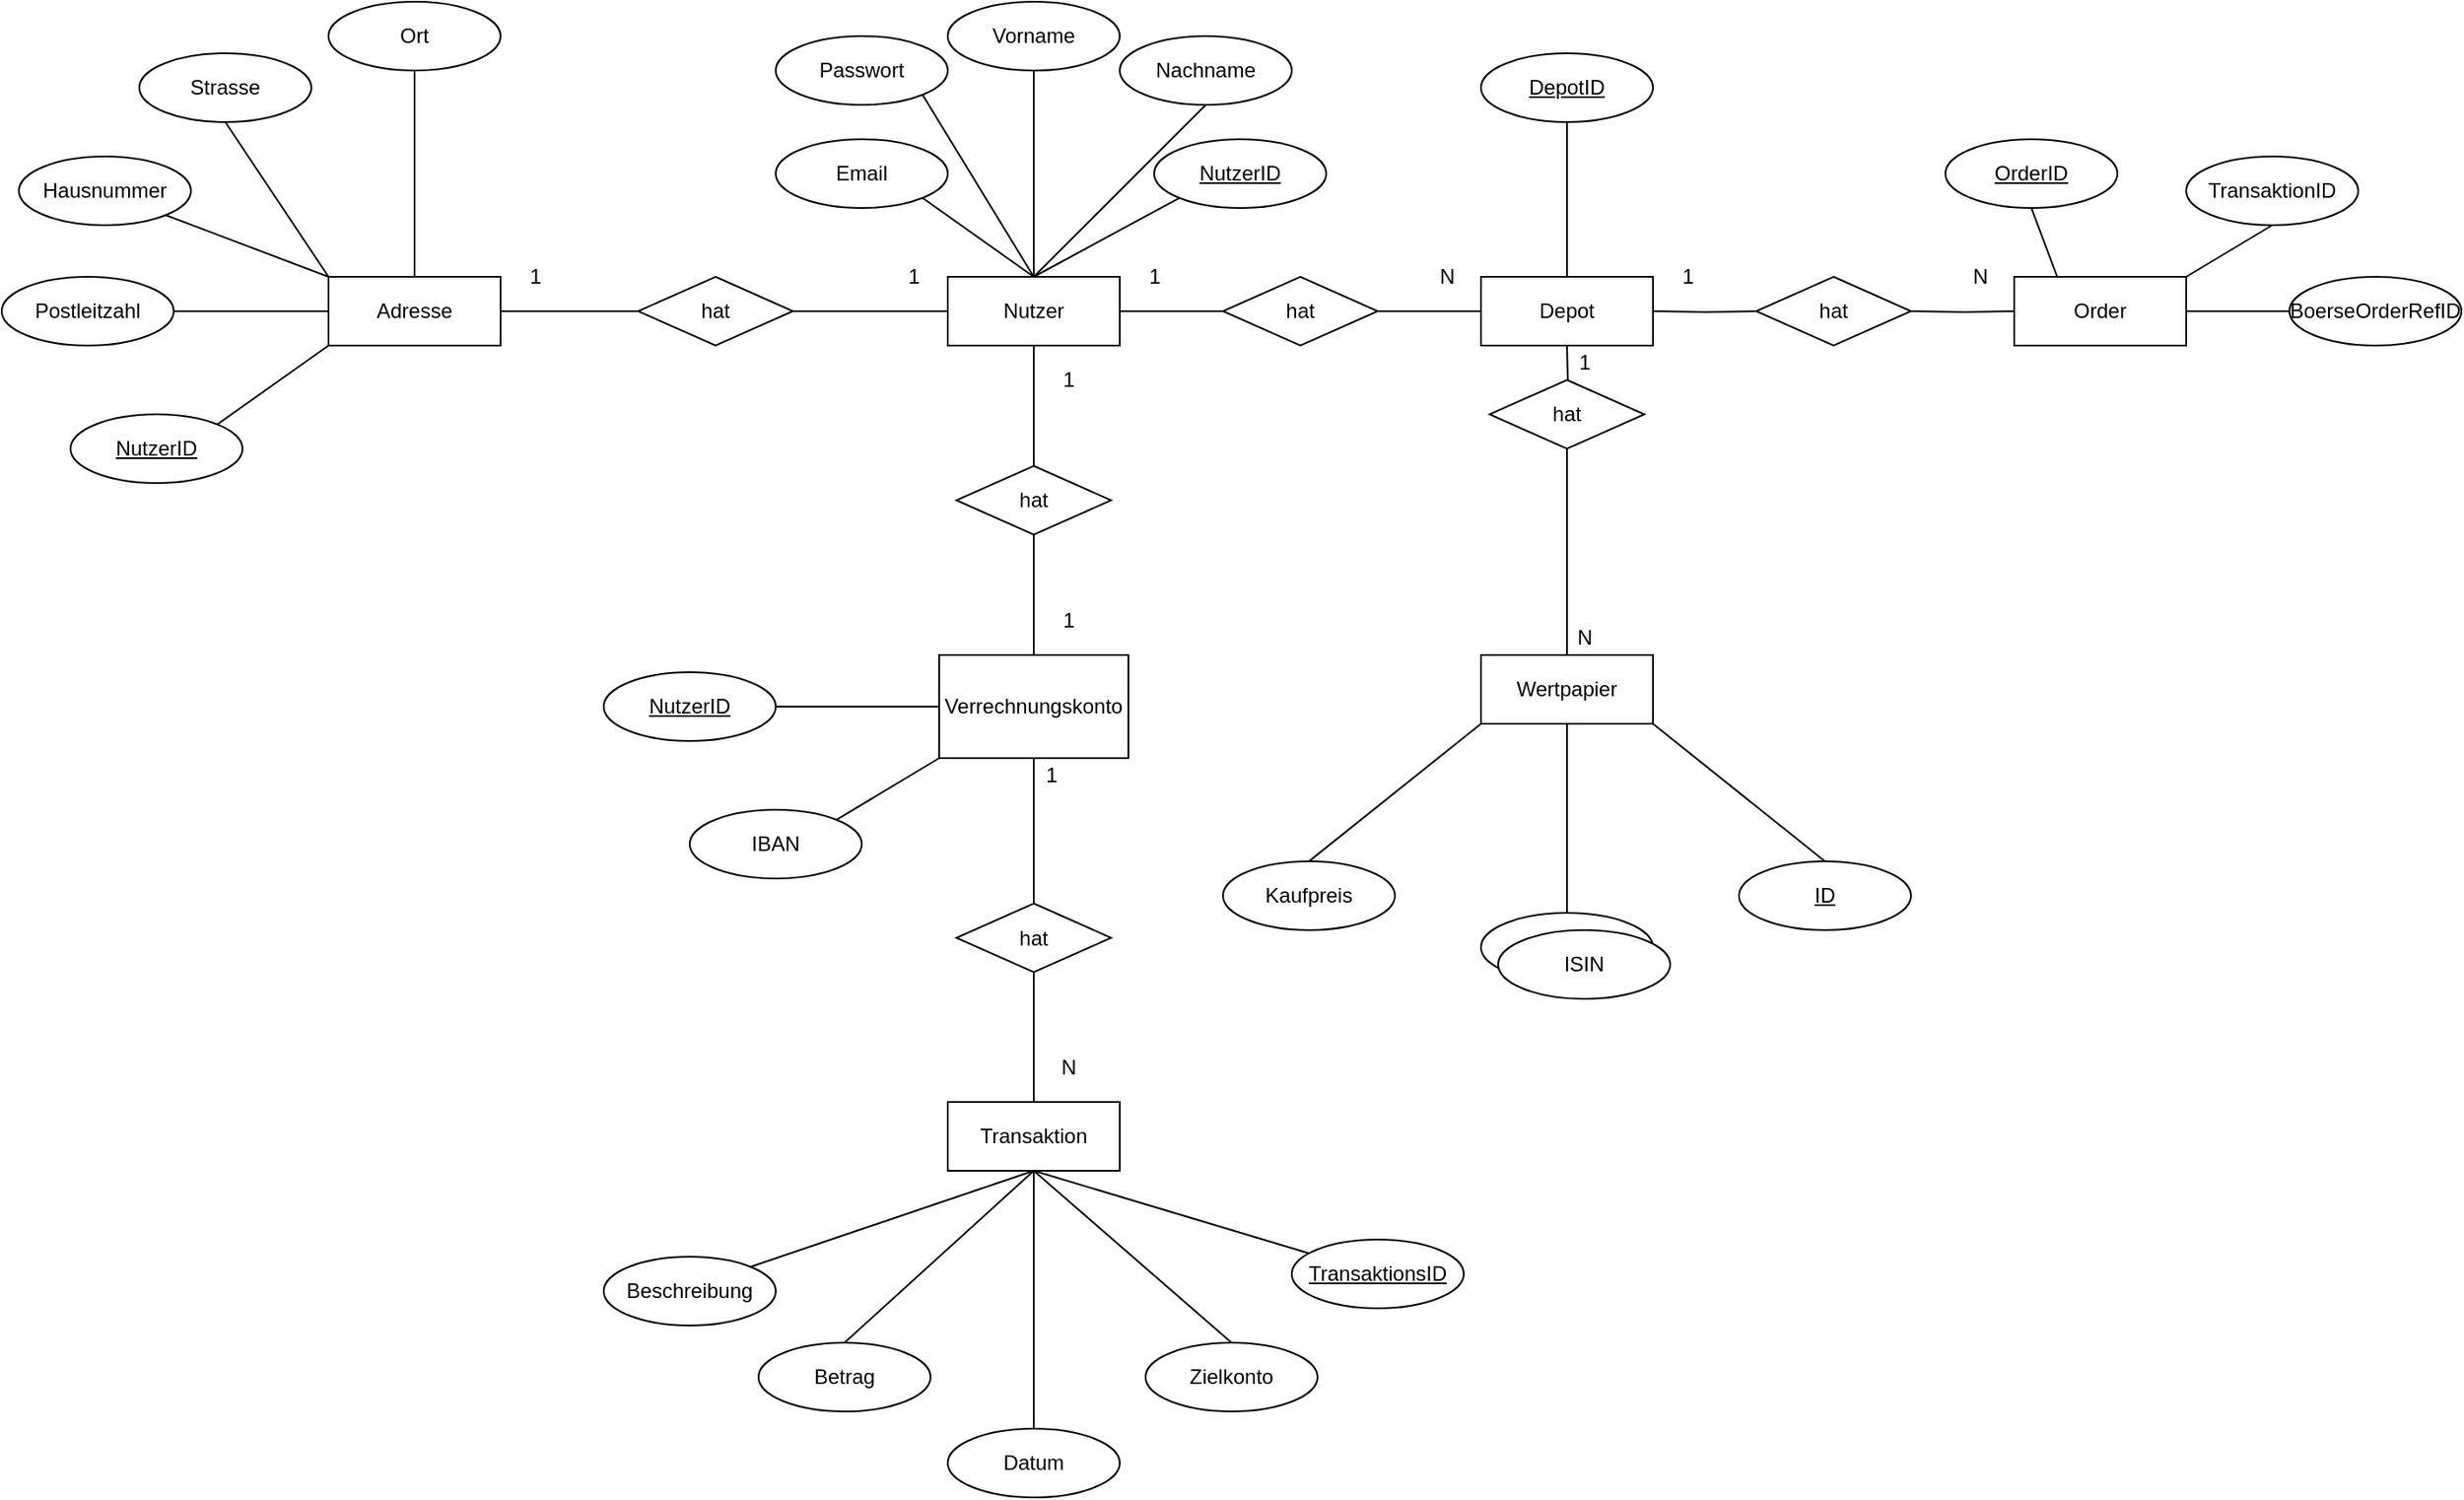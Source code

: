 <mxfile version="14.5.1" type="device"><diagram id="z1TaLhiYd2x2VahCytOp" name="Seite-2"><mxGraphModel dx="1933" dy="892" grid="1" gridSize="10" guides="1" tooltips="1" connect="1" arrows="1" fold="1" page="1" pageScale="1" pageWidth="827" pageHeight="1169" math="0" shadow="0"><root><mxCell id="-Gpl_r-SFpF1jSAS82y7-0"/><mxCell id="-Gpl_r-SFpF1jSAS82y7-1" parent="-Gpl_r-SFpF1jSAS82y7-0"/><mxCell id="-Gpl_r-SFpF1jSAS82y7-18" style="edgeStyle=orthogonalEdgeStyle;rounded=0;orthogonalLoop=1;jettySize=auto;html=1;entryX=1;entryY=0.5;entryDx=0;entryDy=0;endArrow=none;endFill=0;" parent="-Gpl_r-SFpF1jSAS82y7-1" source="-Gpl_r-SFpF1jSAS82y7-2" target="-Gpl_r-SFpF1jSAS82y7-16" edge="1"><mxGeometry relative="1" as="geometry"/></mxCell><mxCell id="-Gpl_r-SFpF1jSAS82y7-30" style="edgeStyle=orthogonalEdgeStyle;rounded=0;orthogonalLoop=1;jettySize=auto;html=1;entryX=0;entryY=0.5;entryDx=0;entryDy=0;endArrow=none;endFill=0;" parent="-Gpl_r-SFpF1jSAS82y7-1" source="-Gpl_r-SFpF1jSAS82y7-2" target="-Gpl_r-SFpF1jSAS82y7-24" edge="1"><mxGeometry relative="1" as="geometry"/></mxCell><mxCell id="-Gpl_r-SFpF1jSAS82y7-46" style="edgeStyle=orthogonalEdgeStyle;rounded=0;orthogonalLoop=1;jettySize=auto;html=1;endArrow=none;endFill=0;" parent="-Gpl_r-SFpF1jSAS82y7-1" source="-Gpl_r-SFpF1jSAS82y7-2" target="-Gpl_r-SFpF1jSAS82y7-45" edge="1"><mxGeometry relative="1" as="geometry"/></mxCell><mxCell id="-Gpl_r-SFpF1jSAS82y7-2" value="Nutzer" style="whiteSpace=wrap;html=1;align=center;" parent="-Gpl_r-SFpF1jSAS82y7-1" vertex="1"><mxGeometry x="230" y="200" width="100" height="40" as="geometry"/></mxCell><mxCell id="-Gpl_r-SFpF1jSAS82y7-3" value="Nachname" style="ellipse;whiteSpace=wrap;html=1;align=center;" parent="-Gpl_r-SFpF1jSAS82y7-1" vertex="1"><mxGeometry x="330" y="60" width="100" height="40" as="geometry"/></mxCell><mxCell id="-Gpl_r-SFpF1jSAS82y7-4" value="Vorname" style="ellipse;whiteSpace=wrap;html=1;align=center;" parent="-Gpl_r-SFpF1jSAS82y7-1" vertex="1"><mxGeometry x="230" y="40" width="100" height="40" as="geometry"/></mxCell><mxCell id="-Gpl_r-SFpF1jSAS82y7-17" value="" style="edgeStyle=orthogonalEdgeStyle;rounded=0;orthogonalLoop=1;jettySize=auto;html=1;endArrow=none;endFill=0;" parent="-Gpl_r-SFpF1jSAS82y7-1" source="-Gpl_r-SFpF1jSAS82y7-5" target="-Gpl_r-SFpF1jSAS82y7-16" edge="1"><mxGeometry relative="1" as="geometry"/></mxCell><mxCell id="-Gpl_r-SFpF1jSAS82y7-5" value="Adresse" style="whiteSpace=wrap;html=1;align=center;" parent="-Gpl_r-SFpF1jSAS82y7-1" vertex="1"><mxGeometry x="-130" y="200" width="100" height="40" as="geometry"/></mxCell><mxCell id="-Gpl_r-SFpF1jSAS82y7-6" value="Ort" style="ellipse;whiteSpace=wrap;html=1;align=center;" parent="-Gpl_r-SFpF1jSAS82y7-1" vertex="1"><mxGeometry x="-130" y="40" width="100" height="40" as="geometry"/></mxCell><mxCell id="-Gpl_r-SFpF1jSAS82y7-7" value="Strasse" style="ellipse;whiteSpace=wrap;html=1;align=center;" parent="-Gpl_r-SFpF1jSAS82y7-1" vertex="1"><mxGeometry x="-240" y="70" width="100" height="40" as="geometry"/></mxCell><mxCell id="-Gpl_r-SFpF1jSAS82y7-8" value="Hausnummer" style="ellipse;whiteSpace=wrap;html=1;align=center;" parent="-Gpl_r-SFpF1jSAS82y7-1" vertex="1"><mxGeometry x="-310" y="130" width="100" height="40" as="geometry"/></mxCell><mxCell id="-Gpl_r-SFpF1jSAS82y7-9" value="Postleitzahl" style="ellipse;whiteSpace=wrap;html=1;align=center;" parent="-Gpl_r-SFpF1jSAS82y7-1" vertex="1"><mxGeometry x="-320" y="200" width="100" height="40" as="geometry"/></mxCell><mxCell id="-Gpl_r-SFpF1jSAS82y7-16" value="hat" style="shape=rhombus;perimeter=rhombusPerimeter;whiteSpace=wrap;html=1;align=center;" parent="-Gpl_r-SFpF1jSAS82y7-1" vertex="1"><mxGeometry x="50" y="200" width="90" height="40" as="geometry"/></mxCell><mxCell id="-Gpl_r-SFpF1jSAS82y7-20" value="1" style="text;html=1;align=center;verticalAlign=middle;resizable=0;points=[];autosize=1;" parent="-Gpl_r-SFpF1jSAS82y7-1" vertex="1"><mxGeometry x="-20" y="190" width="20" height="20" as="geometry"/></mxCell><mxCell id="-Gpl_r-SFpF1jSAS82y7-22" value="1" style="text;html=1;align=center;verticalAlign=middle;resizable=0;points=[];autosize=1;" parent="-Gpl_r-SFpF1jSAS82y7-1" vertex="1"><mxGeometry x="200" y="190" width="20" height="20" as="geometry"/></mxCell><mxCell id="-Gpl_r-SFpF1jSAS82y7-26" style="edgeStyle=orthogonalEdgeStyle;rounded=0;orthogonalLoop=1;jettySize=auto;html=1;entryX=1;entryY=0.5;entryDx=0;entryDy=0;endArrow=none;endFill=0;" parent="-Gpl_r-SFpF1jSAS82y7-1" source="-Gpl_r-SFpF1jSAS82y7-23" target="-Gpl_r-SFpF1jSAS82y7-24" edge="1"><mxGeometry relative="1" as="geometry"/></mxCell><mxCell id="-Gpl_r-SFpF1jSAS82y7-23" value="Depot" style="whiteSpace=wrap;html=1;align=center;" parent="-Gpl_r-SFpF1jSAS82y7-1" vertex="1"><mxGeometry x="540" y="200" width="100" height="40" as="geometry"/></mxCell><mxCell id="-Gpl_r-SFpF1jSAS82y7-24" value="hat" style="shape=rhombus;perimeter=rhombusPerimeter;whiteSpace=wrap;html=1;align=center;" parent="-Gpl_r-SFpF1jSAS82y7-1" vertex="1"><mxGeometry x="390" y="200" width="90" height="40" as="geometry"/></mxCell><mxCell id="-Gpl_r-SFpF1jSAS82y7-27" value="1" style="text;html=1;align=center;verticalAlign=middle;resizable=0;points=[];autosize=1;" parent="-Gpl_r-SFpF1jSAS82y7-1" vertex="1"><mxGeometry x="340" y="190" width="20" height="20" as="geometry"/></mxCell><mxCell id="-Gpl_r-SFpF1jSAS82y7-29" value="N" style="text;html=1;align=center;verticalAlign=middle;resizable=0;points=[];autosize=1;" parent="-Gpl_r-SFpF1jSAS82y7-1" vertex="1"><mxGeometry x="510" y="190" width="20" height="20" as="geometry"/></mxCell><mxCell id="-Gpl_r-SFpF1jSAS82y7-33" value="Wertpapier" style="whiteSpace=wrap;html=1;align=center;" parent="-Gpl_r-SFpF1jSAS82y7-1" vertex="1"><mxGeometry x="540" y="420" width="100" height="40" as="geometry"/></mxCell><mxCell id="-Gpl_r-SFpF1jSAS82y7-39" value="ISIN" style="ellipse;whiteSpace=wrap;html=1;align=center;" parent="-Gpl_r-SFpF1jSAS82y7-1" vertex="1"><mxGeometry x="540" y="570" width="100" height="40" as="geometry"/></mxCell><mxCell id="-Gpl_r-SFpF1jSAS82y7-47" style="edgeStyle=orthogonalEdgeStyle;rounded=0;orthogonalLoop=1;jettySize=auto;html=1;entryX=0.5;entryY=1;entryDx=0;entryDy=0;endArrow=none;endFill=0;" parent="-Gpl_r-SFpF1jSAS82y7-1" source="-Gpl_r-SFpF1jSAS82y7-44" target="-Gpl_r-SFpF1jSAS82y7-45" edge="1"><mxGeometry relative="1" as="geometry"/></mxCell><mxCell id="-Gpl_r-SFpF1jSAS82y7-58" style="edgeStyle=orthogonalEdgeStyle;rounded=0;orthogonalLoop=1;jettySize=auto;html=1;entryX=0.5;entryY=0;entryDx=0;entryDy=0;endArrow=none;endFill=0;" parent="-Gpl_r-SFpF1jSAS82y7-1" source="-Gpl_r-SFpF1jSAS82y7-44" target="-Gpl_r-SFpF1jSAS82y7-56" edge="1"><mxGeometry relative="1" as="geometry"/></mxCell><mxCell id="-Gpl_r-SFpF1jSAS82y7-44" value="Verrechnungskonto" style="whiteSpace=wrap;html=1;align=center;" parent="-Gpl_r-SFpF1jSAS82y7-1" vertex="1"><mxGeometry x="225" y="420" width="110" height="60" as="geometry"/></mxCell><mxCell id="-Gpl_r-SFpF1jSAS82y7-45" value="hat" style="shape=rhombus;perimeter=rhombusPerimeter;whiteSpace=wrap;html=1;align=center;" parent="-Gpl_r-SFpF1jSAS82y7-1" vertex="1"><mxGeometry x="235" y="310" width="90" height="40" as="geometry"/></mxCell><mxCell id="-Gpl_r-SFpF1jSAS82y7-48" value="1" style="text;html=1;align=center;verticalAlign=middle;resizable=0;points=[];autosize=1;" parent="-Gpl_r-SFpF1jSAS82y7-1" vertex="1"><mxGeometry x="290" y="250" width="20" height="20" as="geometry"/></mxCell><mxCell id="-Gpl_r-SFpF1jSAS82y7-49" value="1" style="text;html=1;align=center;verticalAlign=middle;resizable=0;points=[];autosize=1;" parent="-Gpl_r-SFpF1jSAS82y7-1" vertex="1"><mxGeometry x="290" y="390" width="20" height="20" as="geometry"/></mxCell><mxCell id="-Gpl_r-SFpF1jSAS82y7-59" style="edgeStyle=orthogonalEdgeStyle;rounded=0;orthogonalLoop=1;jettySize=auto;html=1;entryX=0.5;entryY=1;entryDx=0;entryDy=0;endArrow=none;endFill=0;" parent="-Gpl_r-SFpF1jSAS82y7-1" source="-Gpl_r-SFpF1jSAS82y7-55" target="-Gpl_r-SFpF1jSAS82y7-56" edge="1"><mxGeometry relative="1" as="geometry"/></mxCell><mxCell id="-Gpl_r-SFpF1jSAS82y7-55" value="Transaktion" style="whiteSpace=wrap;html=1;align=center;" parent="-Gpl_r-SFpF1jSAS82y7-1" vertex="1"><mxGeometry x="230" y="680" width="100" height="40" as="geometry"/></mxCell><mxCell id="-Gpl_r-SFpF1jSAS82y7-56" value="hat" style="shape=rhombus;perimeter=rhombusPerimeter;whiteSpace=wrap;html=1;align=center;" parent="-Gpl_r-SFpF1jSAS82y7-1" vertex="1"><mxGeometry x="235" y="564.5" width="90" height="40" as="geometry"/></mxCell><mxCell id="-Gpl_r-SFpF1jSAS82y7-60" value="1" style="text;html=1;align=center;verticalAlign=middle;resizable=0;points=[];autosize=1;" parent="-Gpl_r-SFpF1jSAS82y7-1" vertex="1"><mxGeometry x="280" y="480" width="20" height="20" as="geometry"/></mxCell><mxCell id="-Gpl_r-SFpF1jSAS82y7-61" value="N" style="text;html=1;align=center;verticalAlign=middle;resizable=0;points=[];autosize=1;" parent="-Gpl_r-SFpF1jSAS82y7-1" vertex="1"><mxGeometry x="290" y="650" width="20" height="20" as="geometry"/></mxCell><mxCell id="-Gpl_r-SFpF1jSAS82y7-62" value="Betrag" style="ellipse;whiteSpace=wrap;html=1;align=center;" parent="-Gpl_r-SFpF1jSAS82y7-1" vertex="1"><mxGeometry x="120" y="820" width="100" height="40" as="geometry"/></mxCell><mxCell id="-Gpl_r-SFpF1jSAS82y7-63" value="Datum" style="ellipse;whiteSpace=wrap;html=1;align=center;" parent="-Gpl_r-SFpF1jSAS82y7-1" vertex="1"><mxGeometry x="230" y="870" width="100" height="40" as="geometry"/></mxCell><mxCell id="-Gpl_r-SFpF1jSAS82y7-64" value="Zielkonto" style="ellipse;whiteSpace=wrap;html=1;align=center;" parent="-Gpl_r-SFpF1jSAS82y7-1" vertex="1"><mxGeometry x="345" y="820" width="100" height="40" as="geometry"/></mxCell><mxCell id="-Gpl_r-SFpF1jSAS82y7-65" value="Beschreibung" style="ellipse;whiteSpace=wrap;html=1;align=center;" parent="-Gpl_r-SFpF1jSAS82y7-1" vertex="1"><mxGeometry x="30" y="770" width="100" height="40" as="geometry"/></mxCell><mxCell id="-Gpl_r-SFpF1jSAS82y7-70" value="NutzerID" style="ellipse;whiteSpace=wrap;html=1;align=center;fontStyle=4;" parent="-Gpl_r-SFpF1jSAS82y7-1" vertex="1"><mxGeometry x="-280" y="280" width="100" height="40" as="geometry"/></mxCell><mxCell id="-Gpl_r-SFpF1jSAS82y7-72" value="NutzerID" style="ellipse;whiteSpace=wrap;html=1;align=center;fontStyle=4;" parent="-Gpl_r-SFpF1jSAS82y7-1" vertex="1"><mxGeometry x="350" y="120" width="100" height="40" as="geometry"/></mxCell><mxCell id="-Gpl_r-SFpF1jSAS82y7-74" value="DepotID" style="ellipse;whiteSpace=wrap;html=1;align=center;fontStyle=4;" parent="-Gpl_r-SFpF1jSAS82y7-1" vertex="1"><mxGeometry x="540" y="70" width="100" height="40" as="geometry"/></mxCell><mxCell id="-Gpl_r-SFpF1jSAS82y7-77" value="ID" style="ellipse;whiteSpace=wrap;html=1;align=center;fontStyle=4;" parent="-Gpl_r-SFpF1jSAS82y7-1" vertex="1"><mxGeometry x="690" y="540" width="100" height="40" as="geometry"/></mxCell><mxCell id="-Gpl_r-SFpF1jSAS82y7-80" value="NutzerID" style="ellipse;whiteSpace=wrap;html=1;align=center;fontStyle=4;" parent="-Gpl_r-SFpF1jSAS82y7-1" vertex="1"><mxGeometry x="30" y="430" width="100" height="40" as="geometry"/></mxCell><mxCell id="-Gpl_r-SFpF1jSAS82y7-82" value="TransaktionsID" style="ellipse;whiteSpace=wrap;html=1;align=center;fontStyle=4;" parent="-Gpl_r-SFpF1jSAS82y7-1" vertex="1"><mxGeometry x="430" y="760" width="100" height="40" as="geometry"/></mxCell><mxCell id="-Gpl_r-SFpF1jSAS82y7-85" value="" style="endArrow=none;html=1;entryX=0.5;entryY=1;entryDx=0;entryDy=0;exitX=0.5;exitY=0;exitDx=0;exitDy=0;" parent="-Gpl_r-SFpF1jSAS82y7-1" source="-Gpl_r-SFpF1jSAS82y7-5" target="-Gpl_r-SFpF1jSAS82y7-6" edge="1"><mxGeometry width="50" height="50" relative="1" as="geometry"><mxPoint x="-100" y="160" as="sourcePoint"/><mxPoint x="-50" y="110" as="targetPoint"/></mxGeometry></mxCell><mxCell id="-Gpl_r-SFpF1jSAS82y7-86" value="" style="endArrow=none;html=1;entryX=0.5;entryY=1;entryDx=0;entryDy=0;exitX=0;exitY=0;exitDx=0;exitDy=0;" parent="-Gpl_r-SFpF1jSAS82y7-1" source="-Gpl_r-SFpF1jSAS82y7-5" target="-Gpl_r-SFpF1jSAS82y7-7" edge="1"><mxGeometry width="50" height="50" relative="1" as="geometry"><mxPoint x="-160" y="250" as="sourcePoint"/><mxPoint x="-160" y="130" as="targetPoint"/></mxGeometry></mxCell><mxCell id="-Gpl_r-SFpF1jSAS82y7-87" value="" style="endArrow=none;html=1;entryX=1;entryY=1;entryDx=0;entryDy=0;exitX=0;exitY=0;exitDx=0;exitDy=0;" parent="-Gpl_r-SFpF1jSAS82y7-1" source="-Gpl_r-SFpF1jSAS82y7-5" target="-Gpl_r-SFpF1jSAS82y7-8" edge="1"><mxGeometry width="50" height="50" relative="1" as="geometry"><mxPoint x="-60" y="220" as="sourcePoint"/><mxPoint x="-60" y="100" as="targetPoint"/></mxGeometry></mxCell><mxCell id="-Gpl_r-SFpF1jSAS82y7-88" value="" style="endArrow=none;html=1;entryX=1;entryY=0.5;entryDx=0;entryDy=0;exitX=0;exitY=0.5;exitDx=0;exitDy=0;" parent="-Gpl_r-SFpF1jSAS82y7-1" source="-Gpl_r-SFpF1jSAS82y7-5" target="-Gpl_r-SFpF1jSAS82y7-9" edge="1"><mxGeometry width="50" height="50" relative="1" as="geometry"><mxPoint x="-50" y="230" as="sourcePoint"/><mxPoint x="-50" y="110" as="targetPoint"/></mxGeometry></mxCell><mxCell id="-Gpl_r-SFpF1jSAS82y7-89" value="" style="endArrow=none;html=1;entryX=1;entryY=0;entryDx=0;entryDy=0;exitX=0;exitY=1;exitDx=0;exitDy=0;" parent="-Gpl_r-SFpF1jSAS82y7-1" source="-Gpl_r-SFpF1jSAS82y7-5" target="-Gpl_r-SFpF1jSAS82y7-70" edge="1"><mxGeometry width="50" height="50" relative="1" as="geometry"><mxPoint x="-40" y="240" as="sourcePoint"/><mxPoint x="-40" y="120" as="targetPoint"/></mxGeometry></mxCell><mxCell id="-Gpl_r-SFpF1jSAS82y7-90" value="" style="endArrow=none;html=1;entryX=0.5;entryY=1;entryDx=0;entryDy=0;exitX=0.5;exitY=0;exitDx=0;exitDy=0;" parent="-Gpl_r-SFpF1jSAS82y7-1" source="-Gpl_r-SFpF1jSAS82y7-2" target="-Gpl_r-SFpF1jSAS82y7-3" edge="1"><mxGeometry width="50" height="50" relative="1" as="geometry"><mxPoint x="250" y="180" as="sourcePoint"/><mxPoint x="289.41" y="150" as="targetPoint"/></mxGeometry></mxCell><mxCell id="-Gpl_r-SFpF1jSAS82y7-91" value="" style="endArrow=none;html=1;entryX=0;entryY=1;entryDx=0;entryDy=0;exitX=0.5;exitY=0;exitDx=0;exitDy=0;" parent="-Gpl_r-SFpF1jSAS82y7-1" source="-Gpl_r-SFpF1jSAS82y7-2" target="-Gpl_r-SFpF1jSAS82y7-72" edge="1"><mxGeometry width="50" height="50" relative="1" as="geometry"><mxPoint x="-20" y="260" as="sourcePoint"/><mxPoint x="-20" y="140" as="targetPoint"/></mxGeometry></mxCell><mxCell id="-Gpl_r-SFpF1jSAS82y7-92" value="" style="endArrow=none;html=1;entryX=0.5;entryY=1;entryDx=0;entryDy=0;exitX=0.5;exitY=0;exitDx=0;exitDy=0;" parent="-Gpl_r-SFpF1jSAS82y7-1" source="-Gpl_r-SFpF1jSAS82y7-2" target="-Gpl_r-SFpF1jSAS82y7-4" edge="1"><mxGeometry width="50" height="50" relative="1" as="geometry"><mxPoint x="-10" y="270" as="sourcePoint"/><mxPoint x="-10" y="150" as="targetPoint"/></mxGeometry></mxCell><mxCell id="-Gpl_r-SFpF1jSAS82y7-93" value="" style="endArrow=none;html=1;entryX=0.5;entryY=1;entryDx=0;entryDy=0;" parent="-Gpl_r-SFpF1jSAS82y7-1" source="-Gpl_r-SFpF1jSAS82y7-23" target="-Gpl_r-SFpF1jSAS82y7-74" edge="1"><mxGeometry width="50" height="50" relative="1" as="geometry"><mxPoint y="280" as="sourcePoint"/><mxPoint y="160" as="targetPoint"/></mxGeometry></mxCell><mxCell id="-Gpl_r-SFpF1jSAS82y7-94" value="" style="endArrow=none;html=1;entryX=1;entryY=0.5;entryDx=0;entryDy=0;exitX=0;exitY=0.5;exitDx=0;exitDy=0;" parent="-Gpl_r-SFpF1jSAS82y7-1" source="-Gpl_r-SFpF1jSAS82y7-44" target="-Gpl_r-SFpF1jSAS82y7-80" edge="1"><mxGeometry width="50" height="50" relative="1" as="geometry"><mxPoint x="10" y="290" as="sourcePoint"/><mxPoint x="10" y="170" as="targetPoint"/></mxGeometry></mxCell><mxCell id="-Gpl_r-SFpF1jSAS82y7-95" value="" style="endArrow=none;html=1;entryX=0.5;entryY=1;entryDx=0;entryDy=0;exitX=0.5;exitY=0;exitDx=0;exitDy=0;" parent="-Gpl_r-SFpF1jSAS82y7-1" source="-Gpl_r-SFpF1jSAS82y7-39" target="-Gpl_r-SFpF1jSAS82y7-33" edge="1"><mxGeometry width="50" height="50" relative="1" as="geometry"><mxPoint x="599.41" y="750" as="sourcePoint"/><mxPoint x="599.41" y="630" as="targetPoint"/></mxGeometry></mxCell><mxCell id="-Gpl_r-SFpF1jSAS82y7-96" value="" style="endArrow=none;html=1;entryX=1;entryY=1;entryDx=0;entryDy=0;exitX=0.5;exitY=0;exitDx=0;exitDy=0;" parent="-Gpl_r-SFpF1jSAS82y7-1" source="-Gpl_r-SFpF1jSAS82y7-77" target="-Gpl_r-SFpF1jSAS82y7-33" edge="1"><mxGeometry width="50" height="50" relative="1" as="geometry"><mxPoint x="505" y="540" as="sourcePoint"/><mxPoint x="600" y="470" as="targetPoint"/></mxGeometry></mxCell><mxCell id="-Gpl_r-SFpF1jSAS82y7-97" value="" style="endArrow=none;html=1;entryX=0.5;entryY=1;entryDx=0;entryDy=0;exitX=1;exitY=0;exitDx=0;exitDy=0;" parent="-Gpl_r-SFpF1jSAS82y7-1" source="-Gpl_r-SFpF1jSAS82y7-65" target="-Gpl_r-SFpF1jSAS82y7-55" edge="1"><mxGeometry width="50" height="50" relative="1" as="geometry"><mxPoint x="162.5" y="800" as="sourcePoint"/><mxPoint x="257.5" y="730" as="targetPoint"/></mxGeometry></mxCell><mxCell id="-Gpl_r-SFpF1jSAS82y7-98" value="" style="endArrow=none;html=1;entryX=0.5;entryY=1;entryDx=0;entryDy=0;exitX=0.5;exitY=0;exitDx=0;exitDy=0;" parent="-Gpl_r-SFpF1jSAS82y7-1" source="-Gpl_r-SFpF1jSAS82y7-62" target="-Gpl_r-SFpF1jSAS82y7-55" edge="1"><mxGeometry width="50" height="50" relative="1" as="geometry"><mxPoint x="125.146" y="785.774" as="sourcePoint"/><mxPoint x="265" y="730" as="targetPoint"/></mxGeometry></mxCell><mxCell id="-Gpl_r-SFpF1jSAS82y7-99" value="" style="endArrow=none;html=1;entryX=0.5;entryY=1;entryDx=0;entryDy=0;exitX=0.5;exitY=0;exitDx=0;exitDy=0;" parent="-Gpl_r-SFpF1jSAS82y7-1" source="-Gpl_r-SFpF1jSAS82y7-63" target="-Gpl_r-SFpF1jSAS82y7-55" edge="1"><mxGeometry width="50" height="50" relative="1" as="geometry"><mxPoint x="135.146" y="795.774" as="sourcePoint"/><mxPoint x="275" y="740" as="targetPoint"/></mxGeometry></mxCell><mxCell id="-Gpl_r-SFpF1jSAS82y7-100" value="" style="endArrow=none;html=1;entryX=0.5;entryY=1;entryDx=0;entryDy=0;exitX=0.5;exitY=0;exitDx=0;exitDy=0;" parent="-Gpl_r-SFpF1jSAS82y7-1" source="-Gpl_r-SFpF1jSAS82y7-64" target="-Gpl_r-SFpF1jSAS82y7-55" edge="1"><mxGeometry width="50" height="50" relative="1" as="geometry"><mxPoint x="145.146" y="805.774" as="sourcePoint"/><mxPoint x="285" y="750" as="targetPoint"/></mxGeometry></mxCell><mxCell id="-Gpl_r-SFpF1jSAS82y7-101" value="" style="endArrow=none;html=1;entryX=0.5;entryY=1;entryDx=0;entryDy=0;" parent="-Gpl_r-SFpF1jSAS82y7-1" source="-Gpl_r-SFpF1jSAS82y7-82" target="-Gpl_r-SFpF1jSAS82y7-55" edge="1"><mxGeometry width="50" height="50" relative="1" as="geometry"><mxPoint x="155.146" y="815.774" as="sourcePoint"/><mxPoint x="295" y="760" as="targetPoint"/></mxGeometry></mxCell><mxCell id="-Gpl_r-SFpF1jSAS82y7-103" value="Passwort" style="ellipse;whiteSpace=wrap;html=1;align=center;" parent="-Gpl_r-SFpF1jSAS82y7-1" vertex="1"><mxGeometry x="130" y="60" width="100" height="40" as="geometry"/></mxCell><mxCell id="-Gpl_r-SFpF1jSAS82y7-105" value="Email" style="ellipse;whiteSpace=wrap;html=1;align=center;" parent="-Gpl_r-SFpF1jSAS82y7-1" vertex="1"><mxGeometry x="130" y="120" width="100" height="40" as="geometry"/></mxCell><mxCell id="-Gpl_r-SFpF1jSAS82y7-106" value="" style="endArrow=none;html=1;entryX=1;entryY=1;entryDx=0;entryDy=0;exitX=0.5;exitY=0;exitDx=0;exitDy=0;" parent="-Gpl_r-SFpF1jSAS82y7-1" source="-Gpl_r-SFpF1jSAS82y7-2" target="-Gpl_r-SFpF1jSAS82y7-103" edge="1"><mxGeometry width="50" height="50" relative="1" as="geometry"><mxPoint x="290.0" y="210" as="sourcePoint"/><mxPoint x="260.0" y="100.0" as="targetPoint"/></mxGeometry></mxCell><mxCell id="-Gpl_r-SFpF1jSAS82y7-107" value="" style="endArrow=none;html=1;entryX=1;entryY=1;entryDx=0;entryDy=0;exitX=0.5;exitY=0;exitDx=0;exitDy=0;" parent="-Gpl_r-SFpF1jSAS82y7-1" source="-Gpl_r-SFpF1jSAS82y7-2" target="-Gpl_r-SFpF1jSAS82y7-105" edge="1"><mxGeometry width="50" height="50" relative="1" as="geometry"><mxPoint x="300.0" y="220" as="sourcePoint"/><mxPoint x="270.0" y="110.0" as="targetPoint"/></mxGeometry></mxCell><mxCell id="QxEyYghQcR16gTLxZDp6-0" value="IBAN" style="ellipse;whiteSpace=wrap;html=1;align=center;" parent="-Gpl_r-SFpF1jSAS82y7-1" vertex="1"><mxGeometry x="80" y="510" width="100" height="40" as="geometry"/></mxCell><mxCell id="QxEyYghQcR16gTLxZDp6-1" value="" style="endArrow=none;html=1;entryX=1;entryY=0;entryDx=0;entryDy=0;exitX=0;exitY=1;exitDx=0;exitDy=0;" parent="-Gpl_r-SFpF1jSAS82y7-1" source="-Gpl_r-SFpF1jSAS82y7-44" target="QxEyYghQcR16gTLxZDp6-0" edge="1"><mxGeometry width="50" height="50" relative="1" as="geometry"><mxPoint x="235" y="460" as="sourcePoint"/><mxPoint x="140" y="460" as="targetPoint"/></mxGeometry></mxCell><mxCell id="yHzfVJhEALBxC3SjpDPj-1" value="Kaufpreis" style="ellipse;whiteSpace=wrap;html=1;align=center;" parent="-Gpl_r-SFpF1jSAS82y7-1" vertex="1"><mxGeometry x="390" y="540" width="100" height="40" as="geometry"/></mxCell><mxCell id="yHzfVJhEALBxC3SjpDPj-2" value="" style="endArrow=none;html=1;entryX=0.5;entryY=0;entryDx=0;entryDy=0;exitX=0;exitY=1;exitDx=0;exitDy=0;" parent="-Gpl_r-SFpF1jSAS82y7-1" source="-Gpl_r-SFpF1jSAS82y7-33" target="yHzfVJhEALBxC3SjpDPj-1" edge="1"><mxGeometry width="50" height="50" relative="1" as="geometry"><mxPoint x="645" y="340" as="sourcePoint"/><mxPoint x="690" y="300" as="targetPoint"/></mxGeometry></mxCell><mxCell id="yHzfVJhEALBxC3SjpDPj-3" style="edgeStyle=orthogonalEdgeStyle;rounded=0;orthogonalLoop=1;jettySize=auto;html=1;endArrow=none;endFill=0;" parent="-Gpl_r-SFpF1jSAS82y7-1" target="yHzfVJhEALBxC3SjpDPj-5" edge="1"><mxGeometry relative="1" as="geometry"><mxPoint x="590" y="240" as="sourcePoint"/></mxGeometry></mxCell><mxCell id="yHzfVJhEALBxC3SjpDPj-4" style="edgeStyle=orthogonalEdgeStyle;rounded=0;orthogonalLoop=1;jettySize=auto;html=1;entryX=0.5;entryY=1;entryDx=0;entryDy=0;endArrow=none;endFill=0;exitX=0.5;exitY=0;exitDx=0;exitDy=0;" parent="-Gpl_r-SFpF1jSAS82y7-1" target="yHzfVJhEALBxC3SjpDPj-5" edge="1" source="-Gpl_r-SFpF1jSAS82y7-33"><mxGeometry relative="1" as="geometry"><mxPoint x="570" y="400" as="sourcePoint"/></mxGeometry></mxCell><mxCell id="yHzfVJhEALBxC3SjpDPj-5" value="hat" style="shape=rhombus;perimeter=rhombusPerimeter;whiteSpace=wrap;html=1;align=center;" parent="-Gpl_r-SFpF1jSAS82y7-1" vertex="1"><mxGeometry x="545" y="260" width="90" height="40" as="geometry"/></mxCell><mxCell id="yHzfVJhEALBxC3SjpDPj-6" value="1" style="text;html=1;align=center;verticalAlign=middle;resizable=0;points=[];autosize=1;" parent="-Gpl_r-SFpF1jSAS82y7-1" vertex="1"><mxGeometry x="590" y="240" width="20" height="20" as="geometry"/></mxCell><mxCell id="yHzfVJhEALBxC3SjpDPj-7" value="N" style="text;html=1;align=center;verticalAlign=middle;resizable=0;points=[];autosize=1;" parent="-Gpl_r-SFpF1jSAS82y7-1" vertex="1"><mxGeometry x="590" y="400" width="20" height="20" as="geometry"/></mxCell><mxCell id="g-iL4wHZ08M7WC4TQote-2" value="Order" style="whiteSpace=wrap;html=1;align=center;" vertex="1" parent="-Gpl_r-SFpF1jSAS82y7-1"><mxGeometry x="850" y="200" width="100" height="40" as="geometry"/></mxCell><mxCell id="g-iL4wHZ08M7WC4TQote-3" style="edgeStyle=orthogonalEdgeStyle;rounded=0;orthogonalLoop=1;jettySize=auto;html=1;entryX=0;entryY=0.5;entryDx=0;entryDy=0;endArrow=none;endFill=0;" edge="1" parent="-Gpl_r-SFpF1jSAS82y7-1" target="g-iL4wHZ08M7WC4TQote-5"><mxGeometry relative="1" as="geometry"><mxPoint x="640" y="220" as="sourcePoint"/></mxGeometry></mxCell><mxCell id="g-iL4wHZ08M7WC4TQote-4" style="edgeStyle=orthogonalEdgeStyle;rounded=0;orthogonalLoop=1;jettySize=auto;html=1;entryX=1;entryY=0.5;entryDx=0;entryDy=0;endArrow=none;endFill=0;" edge="1" parent="-Gpl_r-SFpF1jSAS82y7-1" target="g-iL4wHZ08M7WC4TQote-5"><mxGeometry relative="1" as="geometry"><mxPoint x="850" y="220" as="sourcePoint"/></mxGeometry></mxCell><mxCell id="g-iL4wHZ08M7WC4TQote-5" value="hat" style="shape=rhombus;perimeter=rhombusPerimeter;whiteSpace=wrap;html=1;align=center;" vertex="1" parent="-Gpl_r-SFpF1jSAS82y7-1"><mxGeometry x="700" y="200" width="90" height="40" as="geometry"/></mxCell><mxCell id="g-iL4wHZ08M7WC4TQote-6" value="1" style="text;html=1;align=center;verticalAlign=middle;resizable=0;points=[];autosize=1;" vertex="1" parent="-Gpl_r-SFpF1jSAS82y7-1"><mxGeometry x="650" y="190" width="20" height="20" as="geometry"/></mxCell><mxCell id="g-iL4wHZ08M7WC4TQote-7" value="N" style="text;html=1;align=center;verticalAlign=middle;resizable=0;points=[];autosize=1;" vertex="1" parent="-Gpl_r-SFpF1jSAS82y7-1"><mxGeometry x="820" y="190" width="20" height="20" as="geometry"/></mxCell><mxCell id="g-iL4wHZ08M7WC4TQote-8" value="OrderID" style="ellipse;whiteSpace=wrap;html=1;align=center;fontStyle=4;" vertex="1" parent="-Gpl_r-SFpF1jSAS82y7-1"><mxGeometry x="810" y="120" width="100" height="40" as="geometry"/></mxCell><mxCell id="g-iL4wHZ08M7WC4TQote-9" value="" style="endArrow=none;html=1;entryX=0.5;entryY=1;entryDx=0;entryDy=0;exitX=0.25;exitY=0;exitDx=0;exitDy=0;" edge="1" parent="-Gpl_r-SFpF1jSAS82y7-1" source="g-iL4wHZ08M7WC4TQote-2" target="g-iL4wHZ08M7WC4TQote-8"><mxGeometry width="50" height="50" relative="1" as="geometry"><mxPoint x="600" y="210" as="sourcePoint"/><mxPoint x="600" y="120" as="targetPoint"/></mxGeometry></mxCell><mxCell id="g-iL4wHZ08M7WC4TQote-11" value="ISIN" style="ellipse;whiteSpace=wrap;html=1;align=center;" vertex="1" parent="-Gpl_r-SFpF1jSAS82y7-1"><mxGeometry x="550" y="580" width="100" height="40" as="geometry"/></mxCell><mxCell id="g-iL4wHZ08M7WC4TQote-12" value="TransaktionID" style="ellipse;whiteSpace=wrap;html=1;align=center;" vertex="1" parent="-Gpl_r-SFpF1jSAS82y7-1"><mxGeometry x="950" y="130" width="100" height="40" as="geometry"/></mxCell><mxCell id="g-iL4wHZ08M7WC4TQote-13" value="" style="endArrow=none;html=1;entryX=0.5;entryY=1;entryDx=0;entryDy=0;exitX=1;exitY=0;exitDx=0;exitDy=0;" edge="1" parent="-Gpl_r-SFpF1jSAS82y7-1" source="g-iL4wHZ08M7WC4TQote-2" target="g-iL4wHZ08M7WC4TQote-12"><mxGeometry width="50" height="50" relative="1" as="geometry"><mxPoint x="885" y="210" as="sourcePoint"/><mxPoint x="870" y="170" as="targetPoint"/></mxGeometry></mxCell><mxCell id="g-iL4wHZ08M7WC4TQote-14" value="BoerseOrderRefID" style="ellipse;whiteSpace=wrap;html=1;align=center;" vertex="1" parent="-Gpl_r-SFpF1jSAS82y7-1"><mxGeometry x="1010" y="200" width="100" height="40" as="geometry"/></mxCell><mxCell id="g-iL4wHZ08M7WC4TQote-15" value="" style="endArrow=none;html=1;entryX=0;entryY=0.5;entryDx=0;entryDy=0;exitX=1;exitY=0.5;exitDx=0;exitDy=0;" edge="1" parent="-Gpl_r-SFpF1jSAS82y7-1" source="g-iL4wHZ08M7WC4TQote-2" target="g-iL4wHZ08M7WC4TQote-14"><mxGeometry width="50" height="50" relative="1" as="geometry"><mxPoint x="960" y="210" as="sourcePoint"/><mxPoint x="1010" y="180" as="targetPoint"/></mxGeometry></mxCell></root></mxGraphModel></diagram></mxfile>
